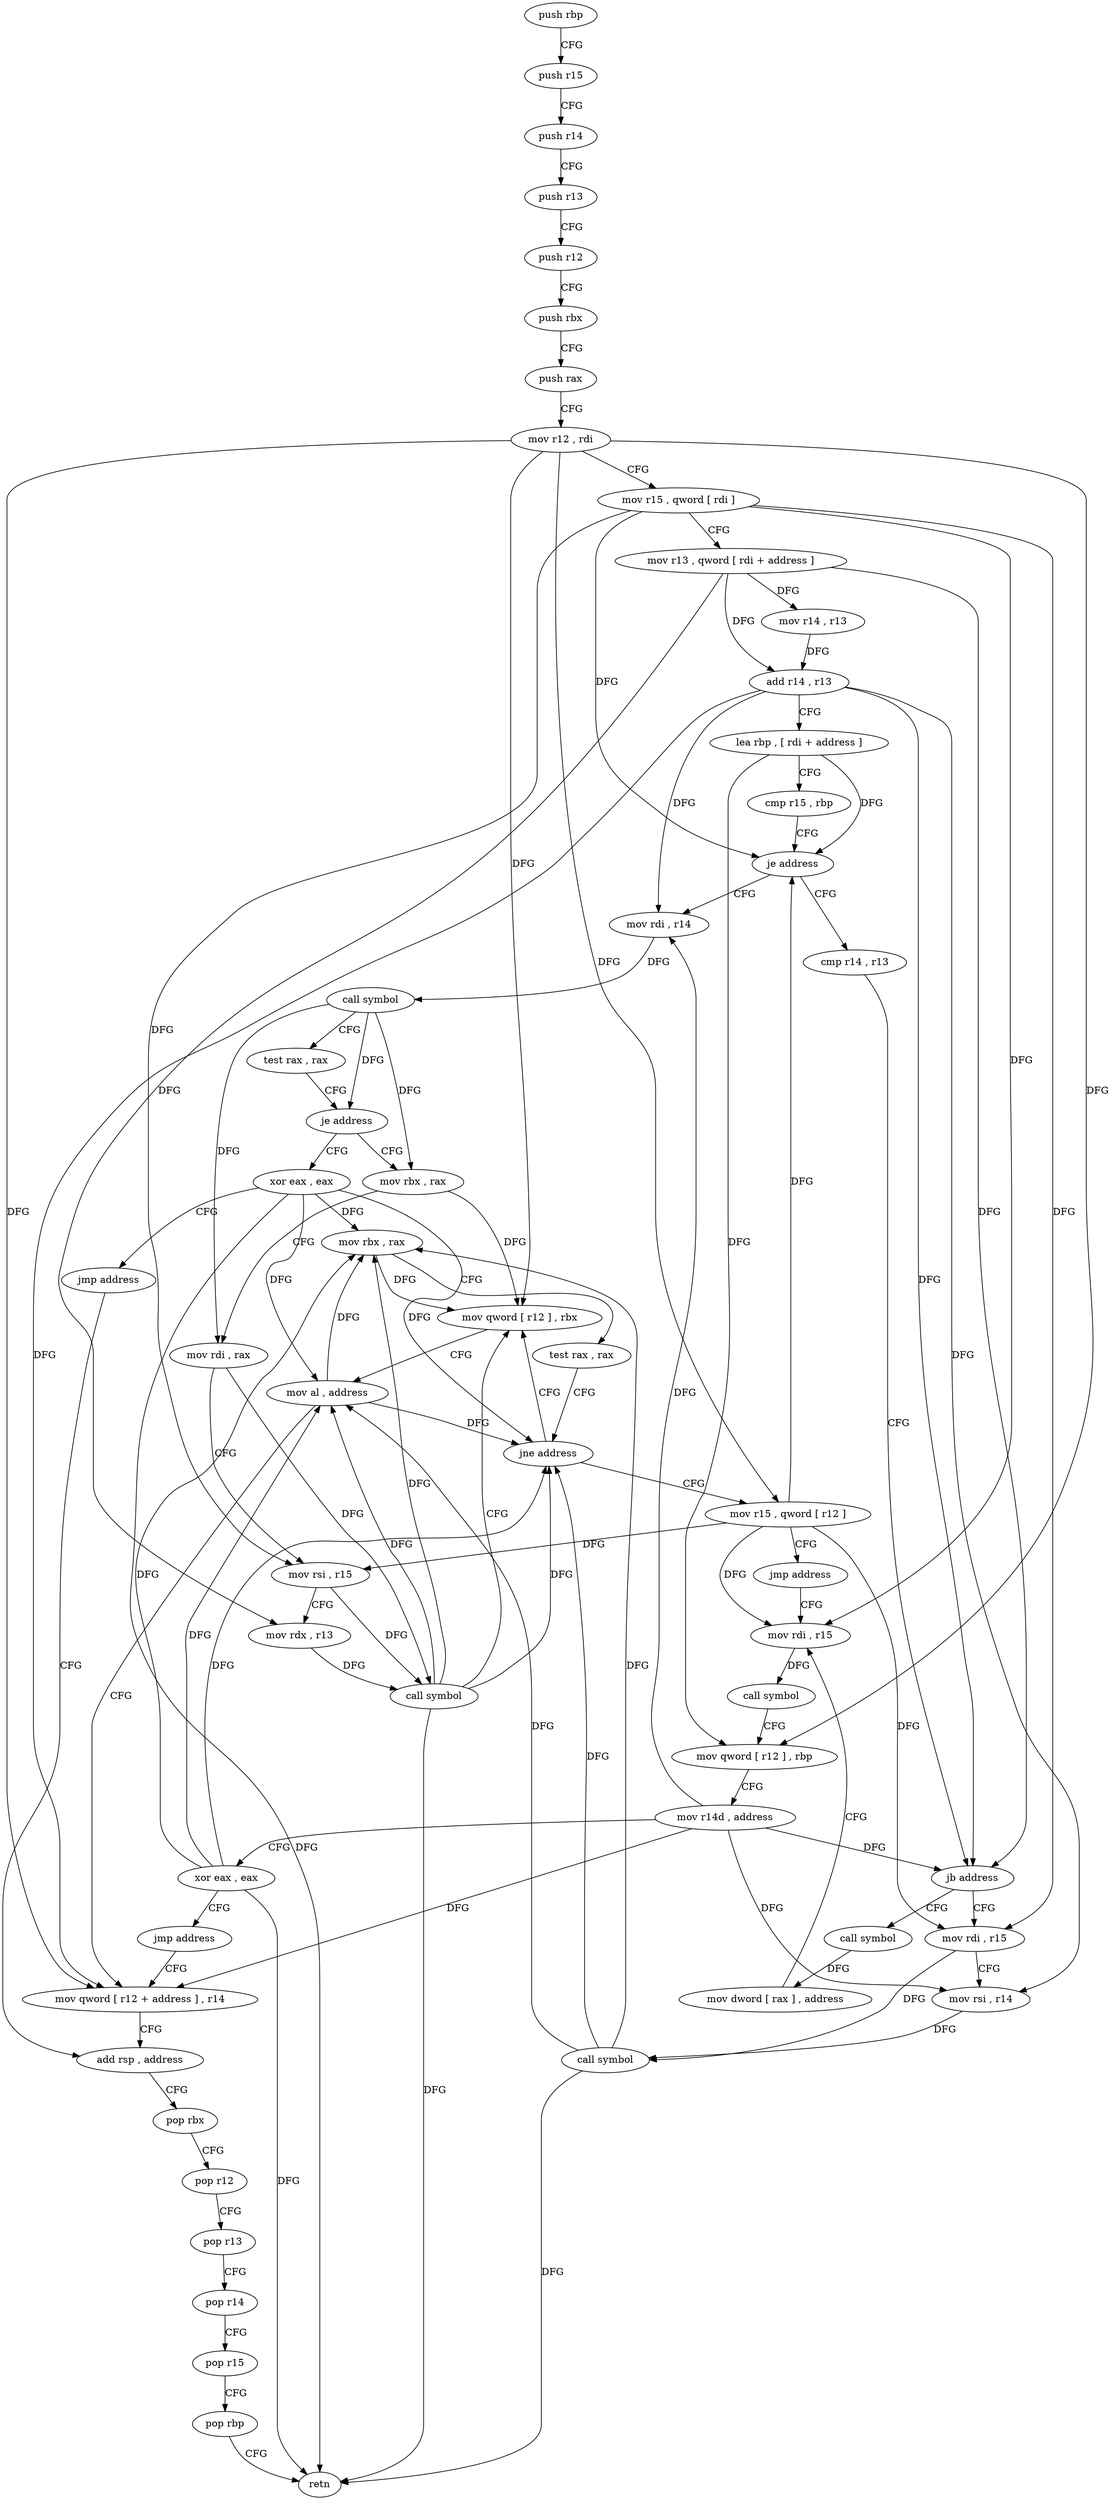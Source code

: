 digraph "func" {
"293504" [label = "push rbp" ]
"293505" [label = "push r15" ]
"293507" [label = "push r14" ]
"293509" [label = "push r13" ]
"293511" [label = "push r12" ]
"293513" [label = "push rbx" ]
"293514" [label = "push rax" ]
"293515" [label = "mov r12 , rdi" ]
"293518" [label = "mov r15 , qword [ rdi ]" ]
"293521" [label = "mov r13 , qword [ rdi + address ]" ]
"293525" [label = "mov r14 , r13" ]
"293528" [label = "add r14 , r13" ]
"293531" [label = "lea rbp , [ rdi + address ]" ]
"293535" [label = "cmp r15 , rbp" ]
"293538" [label = "je address" ]
"293570" [label = "mov rdi , r14" ]
"293540" [label = "cmp r14 , r13" ]
"293573" [label = "call symbol" ]
"293578" [label = "test rax , rax" ]
"293581" [label = "je address" ]
"293626" [label = "xor eax , eax" ]
"293583" [label = "mov rbx , rax" ]
"293543" [label = "jb address" ]
"293630" [label = "call symbol" ]
"293545" [label = "mov rdi , r15" ]
"293628" [label = "jmp address" ]
"293611" [label = "add rsp , address" ]
"293586" [label = "mov rdi , rax" ]
"293589" [label = "mov rsi , r15" ]
"293592" [label = "mov rdx , r13" ]
"293595" [label = "call symbol" ]
"293600" [label = "mov qword [ r12 ] , rbx" ]
"293635" [label = "mov dword [ rax ] , address" ]
"293641" [label = "mov rdi , r15" ]
"293548" [label = "mov rsi , r14" ]
"293551" [label = "call symbol" ]
"293556" [label = "mov rbx , rax" ]
"293559" [label = "test rax , rax" ]
"293562" [label = "jne address" ]
"293564" [label = "mov r15 , qword [ r12 ]" ]
"293615" [label = "pop rbx" ]
"293616" [label = "pop r12" ]
"293618" [label = "pop r13" ]
"293620" [label = "pop r14" ]
"293622" [label = "pop r15" ]
"293624" [label = "pop rbp" ]
"293625" [label = "retn" ]
"293606" [label = "mov qword [ r12 + address ] , r14" ]
"293604" [label = "mov al , address" ]
"293568" [label = "jmp address" ]
"293644" [label = "call symbol" ]
"293649" [label = "mov qword [ r12 ] , rbp" ]
"293653" [label = "mov r14d , address" ]
"293659" [label = "xor eax , eax" ]
"293661" [label = "jmp address" ]
"293504" -> "293505" [ label = "CFG" ]
"293505" -> "293507" [ label = "CFG" ]
"293507" -> "293509" [ label = "CFG" ]
"293509" -> "293511" [ label = "CFG" ]
"293511" -> "293513" [ label = "CFG" ]
"293513" -> "293514" [ label = "CFG" ]
"293514" -> "293515" [ label = "CFG" ]
"293515" -> "293518" [ label = "CFG" ]
"293515" -> "293600" [ label = "DFG" ]
"293515" -> "293649" [ label = "DFG" ]
"293515" -> "293564" [ label = "DFG" ]
"293515" -> "293606" [ label = "DFG" ]
"293518" -> "293521" [ label = "CFG" ]
"293518" -> "293538" [ label = "DFG" ]
"293518" -> "293589" [ label = "DFG" ]
"293518" -> "293545" [ label = "DFG" ]
"293518" -> "293641" [ label = "DFG" ]
"293521" -> "293525" [ label = "DFG" ]
"293521" -> "293528" [ label = "DFG" ]
"293521" -> "293543" [ label = "DFG" ]
"293521" -> "293592" [ label = "DFG" ]
"293525" -> "293528" [ label = "DFG" ]
"293528" -> "293531" [ label = "CFG" ]
"293528" -> "293570" [ label = "DFG" ]
"293528" -> "293543" [ label = "DFG" ]
"293528" -> "293548" [ label = "DFG" ]
"293528" -> "293606" [ label = "DFG" ]
"293531" -> "293535" [ label = "CFG" ]
"293531" -> "293538" [ label = "DFG" ]
"293531" -> "293649" [ label = "DFG" ]
"293535" -> "293538" [ label = "CFG" ]
"293538" -> "293570" [ label = "CFG" ]
"293538" -> "293540" [ label = "CFG" ]
"293570" -> "293573" [ label = "DFG" ]
"293540" -> "293543" [ label = "CFG" ]
"293573" -> "293578" [ label = "CFG" ]
"293573" -> "293581" [ label = "DFG" ]
"293573" -> "293583" [ label = "DFG" ]
"293573" -> "293586" [ label = "DFG" ]
"293578" -> "293581" [ label = "CFG" ]
"293581" -> "293626" [ label = "CFG" ]
"293581" -> "293583" [ label = "CFG" ]
"293626" -> "293628" [ label = "CFG" ]
"293626" -> "293556" [ label = "DFG" ]
"293626" -> "293562" [ label = "DFG" ]
"293626" -> "293625" [ label = "DFG" ]
"293626" -> "293604" [ label = "DFG" ]
"293583" -> "293586" [ label = "CFG" ]
"293583" -> "293600" [ label = "DFG" ]
"293543" -> "293630" [ label = "CFG" ]
"293543" -> "293545" [ label = "CFG" ]
"293630" -> "293635" [ label = "DFG" ]
"293545" -> "293548" [ label = "CFG" ]
"293545" -> "293551" [ label = "DFG" ]
"293628" -> "293611" [ label = "CFG" ]
"293611" -> "293615" [ label = "CFG" ]
"293586" -> "293589" [ label = "CFG" ]
"293586" -> "293595" [ label = "DFG" ]
"293589" -> "293592" [ label = "CFG" ]
"293589" -> "293595" [ label = "DFG" ]
"293592" -> "293595" [ label = "DFG" ]
"293595" -> "293600" [ label = "CFG" ]
"293595" -> "293556" [ label = "DFG" ]
"293595" -> "293562" [ label = "DFG" ]
"293595" -> "293625" [ label = "DFG" ]
"293595" -> "293604" [ label = "DFG" ]
"293600" -> "293604" [ label = "CFG" ]
"293635" -> "293641" [ label = "CFG" ]
"293641" -> "293644" [ label = "DFG" ]
"293548" -> "293551" [ label = "DFG" ]
"293551" -> "293556" [ label = "DFG" ]
"293551" -> "293562" [ label = "DFG" ]
"293551" -> "293625" [ label = "DFG" ]
"293551" -> "293604" [ label = "DFG" ]
"293556" -> "293559" [ label = "CFG" ]
"293556" -> "293600" [ label = "DFG" ]
"293559" -> "293562" [ label = "CFG" ]
"293562" -> "293600" [ label = "CFG" ]
"293562" -> "293564" [ label = "CFG" ]
"293564" -> "293568" [ label = "CFG" ]
"293564" -> "293589" [ label = "DFG" ]
"293564" -> "293545" [ label = "DFG" ]
"293564" -> "293641" [ label = "DFG" ]
"293564" -> "293538" [ label = "DFG" ]
"293615" -> "293616" [ label = "CFG" ]
"293616" -> "293618" [ label = "CFG" ]
"293618" -> "293620" [ label = "CFG" ]
"293620" -> "293622" [ label = "CFG" ]
"293622" -> "293624" [ label = "CFG" ]
"293624" -> "293625" [ label = "CFG" ]
"293606" -> "293611" [ label = "CFG" ]
"293604" -> "293606" [ label = "CFG" ]
"293604" -> "293556" [ label = "DFG" ]
"293604" -> "293562" [ label = "DFG" ]
"293568" -> "293641" [ label = "CFG" ]
"293644" -> "293649" [ label = "CFG" ]
"293649" -> "293653" [ label = "CFG" ]
"293653" -> "293659" [ label = "CFG" ]
"293653" -> "293570" [ label = "DFG" ]
"293653" -> "293548" [ label = "DFG" ]
"293653" -> "293543" [ label = "DFG" ]
"293653" -> "293606" [ label = "DFG" ]
"293659" -> "293661" [ label = "CFG" ]
"293659" -> "293556" [ label = "DFG" ]
"293659" -> "293562" [ label = "DFG" ]
"293659" -> "293604" [ label = "DFG" ]
"293659" -> "293625" [ label = "DFG" ]
"293661" -> "293606" [ label = "CFG" ]
}
